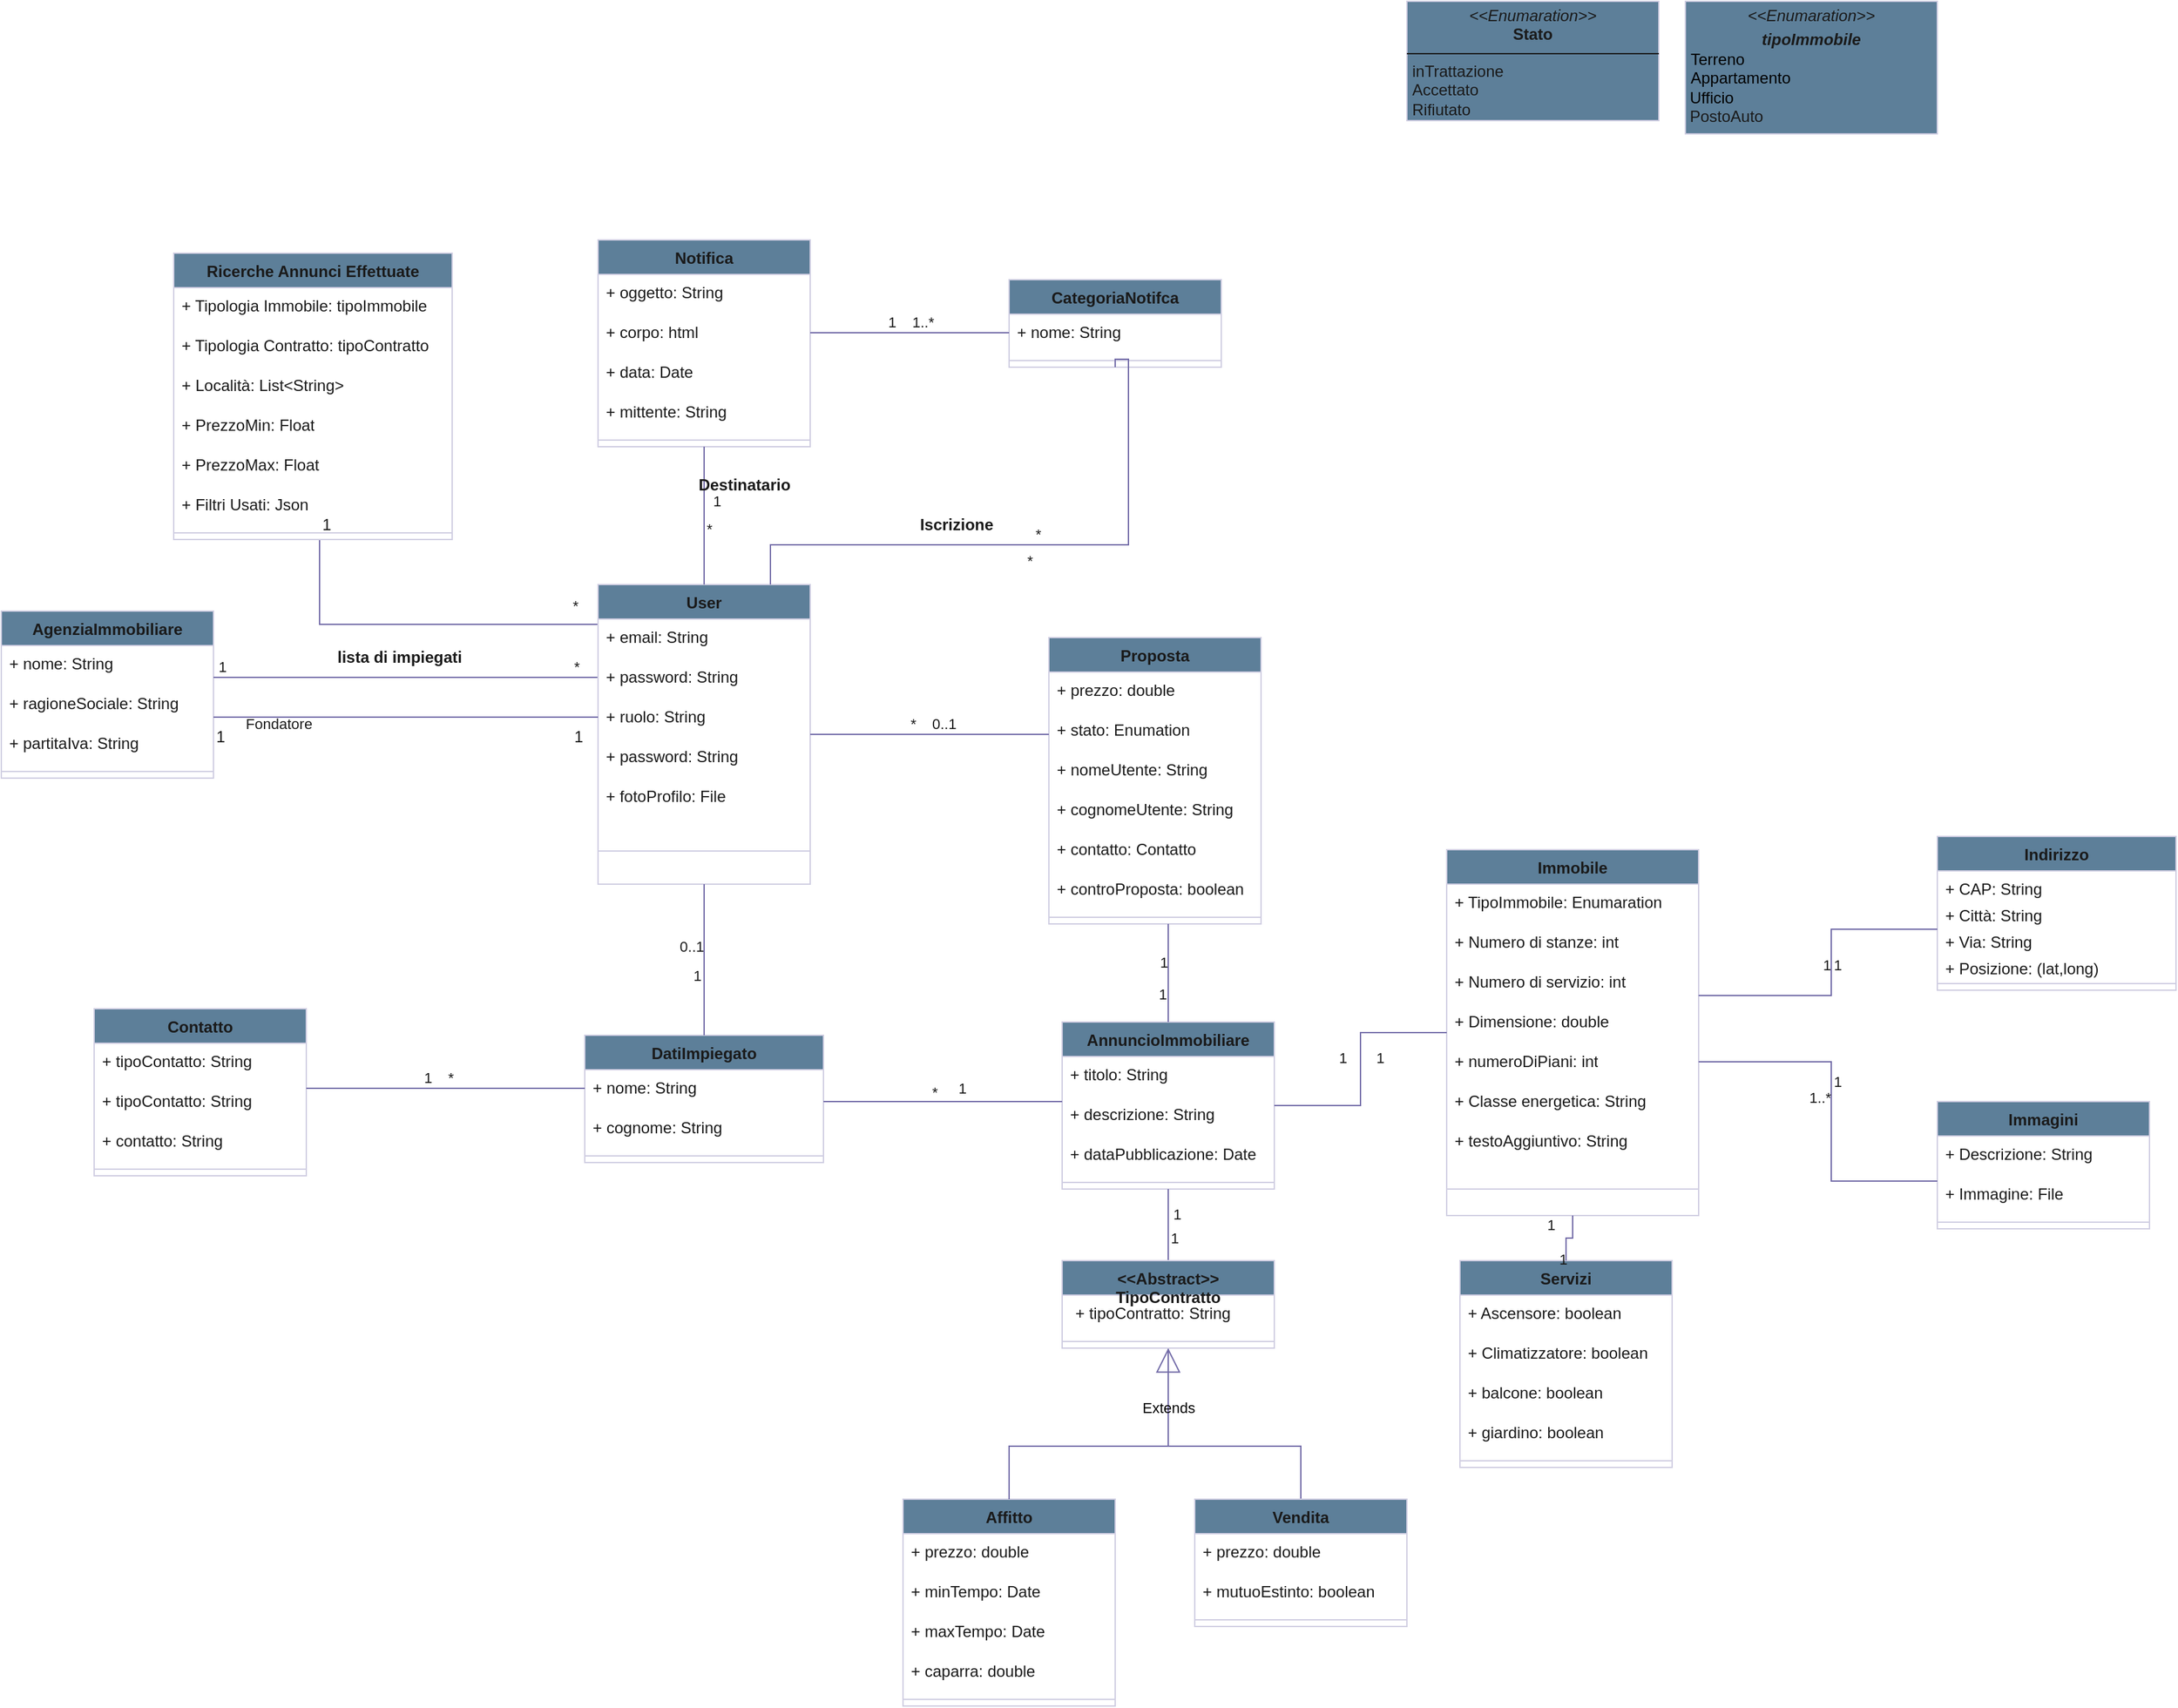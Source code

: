 <mxfile version="27.1.0">
  <diagram name="Pagina-1" id="T76t6ZgnSZmqll6Yn6_I">
    <mxGraphModel dx="2864" dy="2280" grid="1" gridSize="10" guides="1" tooltips="1" connect="1" arrows="1" fold="1" page="1" pageScale="1" pageWidth="827" pageHeight="1169" math="0" shadow="0">
      <root>
        <mxCell id="0" />
        <mxCell id="1" parent="0" />
        <mxCell id="S7eDoOAsfIO7sL4tf_eN-1" value="Immobile" style="swimlane;fontStyle=1;align=center;verticalAlign=top;childLayout=stackLayout;horizontal=1;startSize=26;horizontalStack=0;resizeParent=1;resizeParentMax=0;resizeLast=0;collapsible=1;marginBottom=0;whiteSpace=wrap;html=1;labelBackgroundColor=none;fillColor=#5D7F99;strokeColor=#D0CEE2;fontColor=#1A1A1A;" parent="1" vertex="1">
          <mxGeometry x="990" y="-110" width="190" height="276" as="geometry" />
        </mxCell>
        <mxCell id="S7eDoOAsfIO7sL4tf_eN-17" value="+ TipoImmobile: Enumaration" style="text;strokeColor=none;fillColor=none;align=left;verticalAlign=top;spacingLeft=4;spacingRight=4;overflow=hidden;rotatable=0;points=[[0,0.5],[1,0.5]];portConstraint=eastwest;whiteSpace=wrap;html=1;labelBackgroundColor=none;fontColor=#1A1A1A;" parent="S7eDoOAsfIO7sL4tf_eN-1" vertex="1">
          <mxGeometry y="26" width="190" height="30" as="geometry" />
        </mxCell>
        <mxCell id="S7eDoOAsfIO7sL4tf_eN-24" value="+ Numero di stanze: int&lt;div&gt;&lt;br&gt;&lt;/div&gt;" style="text;strokeColor=none;fillColor=none;align=left;verticalAlign=top;spacingLeft=4;spacingRight=4;overflow=hidden;rotatable=0;points=[[0,0.5],[1,0.5]];portConstraint=eastwest;whiteSpace=wrap;html=1;labelBackgroundColor=none;fontColor=#1A1A1A;" parent="S7eDoOAsfIO7sL4tf_eN-1" vertex="1">
          <mxGeometry y="56" width="190" height="30" as="geometry" />
        </mxCell>
        <mxCell id="S7eDoOAsfIO7sL4tf_eN-25" value="+ Numero di servizio: int&lt;div&gt;&lt;br&gt;&lt;/div&gt;" style="text;strokeColor=none;fillColor=none;align=left;verticalAlign=top;spacingLeft=4;spacingRight=4;overflow=hidden;rotatable=0;points=[[0,0.5],[1,0.5]];portConstraint=eastwest;whiteSpace=wrap;html=1;labelBackgroundColor=none;fontColor=#1A1A1A;" parent="S7eDoOAsfIO7sL4tf_eN-1" vertex="1">
          <mxGeometry y="86" width="190" height="30" as="geometry" />
        </mxCell>
        <mxCell id="S7eDoOAsfIO7sL4tf_eN-26" value="+ Dimensione: double&lt;div&gt;&lt;br&gt;&lt;div&gt;&lt;br&gt;&lt;/div&gt;&lt;/div&gt;" style="text;strokeColor=none;fillColor=none;align=left;verticalAlign=top;spacingLeft=4;spacingRight=4;overflow=hidden;rotatable=0;points=[[0,0.5],[1,0.5]];portConstraint=eastwest;whiteSpace=wrap;html=1;labelBackgroundColor=none;fontColor=#1A1A1A;" parent="S7eDoOAsfIO7sL4tf_eN-1" vertex="1">
          <mxGeometry y="116" width="190" height="30" as="geometry" />
        </mxCell>
        <mxCell id="S7eDoOAsfIO7sL4tf_eN-28" value="+ numeroDiPiani: int&lt;div&gt;&lt;br&gt;&lt;/div&gt;" style="text;strokeColor=none;fillColor=none;align=left;verticalAlign=top;spacingLeft=4;spacingRight=4;overflow=hidden;rotatable=0;points=[[0,0.5],[1,0.5]];portConstraint=eastwest;whiteSpace=wrap;html=1;labelBackgroundColor=none;fontColor=#1A1A1A;" parent="S7eDoOAsfIO7sL4tf_eN-1" vertex="1">
          <mxGeometry y="146" width="190" height="30" as="geometry" />
        </mxCell>
        <mxCell id="S7eDoOAsfIO7sL4tf_eN-29" value="+ Classe energetica: String&lt;div&gt;&lt;br&gt;&lt;/div&gt;" style="text;strokeColor=none;fillColor=none;align=left;verticalAlign=top;spacingLeft=4;spacingRight=4;overflow=hidden;rotatable=0;points=[[0,0.5],[1,0.5]];portConstraint=eastwest;whiteSpace=wrap;html=1;labelBackgroundColor=none;fontColor=#1A1A1A;" parent="S7eDoOAsfIO7sL4tf_eN-1" vertex="1">
          <mxGeometry y="176" width="190" height="30" as="geometry" />
        </mxCell>
        <mxCell id="KJooV-Dukt8LbY3l_32P-143" value="+ testoAggiuntivo: String&lt;div&gt;&lt;br&gt;&lt;/div&gt;" style="text;strokeColor=none;fillColor=none;align=left;verticalAlign=top;spacingLeft=4;spacingRight=4;overflow=hidden;rotatable=0;points=[[0,0.5],[1,0.5]];portConstraint=eastwest;whiteSpace=wrap;html=1;labelBackgroundColor=none;fontColor=#1A1A1A;" parent="S7eDoOAsfIO7sL4tf_eN-1" vertex="1">
          <mxGeometry y="206" width="190" height="30" as="geometry" />
        </mxCell>
        <mxCell id="S7eDoOAsfIO7sL4tf_eN-3" value="" style="line;strokeWidth=1;fillColor=none;align=left;verticalAlign=middle;spacingTop=-1;spacingLeft=3;spacingRight=3;rotatable=0;labelPosition=right;points=[];portConstraint=eastwest;strokeColor=#D0CEE2;labelBackgroundColor=none;fontColor=#1A1A1A;" parent="S7eDoOAsfIO7sL4tf_eN-1" vertex="1">
          <mxGeometry y="236" width="190" height="40" as="geometry" />
        </mxCell>
        <mxCell id="S7eDoOAsfIO7sL4tf_eN-5" value="Indirizzo&lt;div&gt;&lt;br&gt;&lt;/div&gt;" style="swimlane;fontStyle=1;align=center;verticalAlign=top;childLayout=stackLayout;horizontal=1;startSize=26;horizontalStack=0;resizeParent=1;resizeParentMax=0;resizeLast=0;collapsible=1;marginBottom=0;whiteSpace=wrap;html=1;labelBackgroundColor=none;fillColor=#5D7F99;strokeColor=#D0CEE2;fontColor=#1A1A1A;" parent="1" vertex="1">
          <mxGeometry x="1360" y="-120" width="180" height="116" as="geometry" />
        </mxCell>
        <mxCell id="S7eDoOAsfIO7sL4tf_eN-40" value="+ CAP: String" style="text;strokeColor=none;fillColor=none;align=left;verticalAlign=top;spacingLeft=4;spacingRight=4;overflow=hidden;rotatable=0;points=[[0,0.5],[1,0.5]];portConstraint=eastwest;whiteSpace=wrap;html=1;labelBackgroundColor=none;fontColor=#1A1A1A;" parent="S7eDoOAsfIO7sL4tf_eN-5" vertex="1">
          <mxGeometry y="26" width="180" height="20" as="geometry" />
        </mxCell>
        <mxCell id="S7eDoOAsfIO7sL4tf_eN-41" value="+ Città: String" style="text;strokeColor=none;fillColor=none;align=left;verticalAlign=top;spacingLeft=4;spacingRight=4;overflow=hidden;rotatable=0;points=[[0,0.5],[1,0.5]];portConstraint=eastwest;whiteSpace=wrap;html=1;labelBackgroundColor=none;fontColor=#1A1A1A;" parent="S7eDoOAsfIO7sL4tf_eN-5" vertex="1">
          <mxGeometry y="46" width="180" height="20" as="geometry" />
        </mxCell>
        <mxCell id="S7eDoOAsfIO7sL4tf_eN-42" value="+ Via: String" style="text;strokeColor=none;fillColor=none;align=left;verticalAlign=top;spacingLeft=4;spacingRight=4;overflow=hidden;rotatable=0;points=[[0,0.5],[1,0.5]];portConstraint=eastwest;whiteSpace=wrap;html=1;labelBackgroundColor=none;fontColor=#1A1A1A;" parent="S7eDoOAsfIO7sL4tf_eN-5" vertex="1">
          <mxGeometry y="66" width="180" height="20" as="geometry" />
        </mxCell>
        <mxCell id="S7eDoOAsfIO7sL4tf_eN-43" value="+ Posizione: (lat,long)" style="text;strokeColor=none;fillColor=none;align=left;verticalAlign=top;spacingLeft=4;spacingRight=4;overflow=hidden;rotatable=0;points=[[0,0.5],[1,0.5]];portConstraint=eastwest;whiteSpace=wrap;html=1;labelBackgroundColor=none;fontColor=#1A1A1A;" parent="S7eDoOAsfIO7sL4tf_eN-5" vertex="1">
          <mxGeometry y="86" width="180" height="20" as="geometry" />
        </mxCell>
        <mxCell id="S7eDoOAsfIO7sL4tf_eN-7" value="" style="line;strokeWidth=1;fillColor=none;align=left;verticalAlign=middle;spacingTop=-1;spacingLeft=3;spacingRight=3;rotatable=0;labelPosition=right;points=[];portConstraint=eastwest;strokeColor=#D0CEE2;labelBackgroundColor=none;fontColor=#1A1A1A;" parent="S7eDoOAsfIO7sL4tf_eN-5" vertex="1">
          <mxGeometry y="106" width="180" height="10" as="geometry" />
        </mxCell>
        <mxCell id="S7eDoOAsfIO7sL4tf_eN-9" value="Immagini" style="swimlane;fontStyle=1;align=center;verticalAlign=top;childLayout=stackLayout;horizontal=1;startSize=26;horizontalStack=0;resizeParent=1;resizeParentMax=0;resizeLast=0;collapsible=1;marginBottom=0;whiteSpace=wrap;html=1;labelBackgroundColor=none;fillColor=#5D7F99;strokeColor=#D0CEE2;fontColor=#1A1A1A;" parent="1" vertex="1">
          <mxGeometry x="1360" y="80" width="160" height="96" as="geometry" />
        </mxCell>
        <mxCell id="S7eDoOAsfIO7sL4tf_eN-10" value="+ Descrizione: String&lt;div&gt;&lt;br&gt;&lt;/div&gt;" style="text;strokeColor=none;fillColor=none;align=left;verticalAlign=top;spacingLeft=4;spacingRight=4;overflow=hidden;rotatable=0;points=[[0,0.5],[1,0.5]];portConstraint=eastwest;whiteSpace=wrap;html=1;labelBackgroundColor=none;fontColor=#1A1A1A;" parent="S7eDoOAsfIO7sL4tf_eN-9" vertex="1">
          <mxGeometry y="26" width="160" height="30" as="geometry" />
        </mxCell>
        <mxCell id="S7eDoOAsfIO7sL4tf_eN-44" value="+ Immagine: File&lt;div&gt;&lt;br&gt;&lt;div&gt;&lt;br&gt;&lt;/div&gt;&lt;/div&gt;" style="text;strokeColor=none;fillColor=none;align=left;verticalAlign=top;spacingLeft=4;spacingRight=4;overflow=hidden;rotatable=0;points=[[0,0.5],[1,0.5]];portConstraint=eastwest;whiteSpace=wrap;html=1;labelBackgroundColor=none;fontColor=#1A1A1A;" parent="S7eDoOAsfIO7sL4tf_eN-9" vertex="1">
          <mxGeometry y="56" width="160" height="30" as="geometry" />
        </mxCell>
        <mxCell id="S7eDoOAsfIO7sL4tf_eN-11" value="" style="line;strokeWidth=1;fillColor=none;align=left;verticalAlign=middle;spacingTop=-1;spacingLeft=3;spacingRight=3;rotatable=0;labelPosition=right;points=[];portConstraint=eastwest;strokeColor=#D0CEE2;labelBackgroundColor=none;fontColor=#1A1A1A;" parent="S7eDoOAsfIO7sL4tf_eN-9" vertex="1">
          <mxGeometry y="86" width="160" height="10" as="geometry" />
        </mxCell>
        <mxCell id="S7eDoOAsfIO7sL4tf_eN-19" value="" style="endArrow=none;html=1;edgeStyle=orthogonalEdgeStyle;rounded=0;labelBackgroundColor=none;strokeColor=#736CA8;fontColor=default;" parent="1" edge="1" target="S7eDoOAsfIO7sL4tf_eN-5" source="S7eDoOAsfIO7sL4tf_eN-1">
          <mxGeometry relative="1" as="geometry">
            <mxPoint x="1190" y="-80" as="sourcePoint" />
            <mxPoint x="1350" y="-80" as="targetPoint" />
            <Array as="points">
              <mxPoint x="1280" />
              <mxPoint x="1280" y="-50" />
            </Array>
          </mxGeometry>
        </mxCell>
        <mxCell id="S7eDoOAsfIO7sL4tf_eN-20" value="1" style="edgeLabel;resizable=0;html=1;align=left;verticalAlign=bottom;labelBackgroundColor=none;fontColor=#1A1A1A;" parent="S7eDoOAsfIO7sL4tf_eN-19" connectable="0" vertex="1">
          <mxGeometry relative="1" as="geometry" />
        </mxCell>
        <mxCell id="S7eDoOAsfIO7sL4tf_eN-21" value="1" style="edgeLabel;resizable=0;html=1;align=right;verticalAlign=bottom;labelBackgroundColor=none;fontColor=#1A1A1A;" parent="S7eDoOAsfIO7sL4tf_eN-19" connectable="0" vertex="1">
          <mxGeometry relative="1" as="geometry" />
        </mxCell>
        <mxCell id="S7eDoOAsfIO7sL4tf_eN-46" value="Affitto" style="swimlane;fontStyle=1;align=center;verticalAlign=top;childLayout=stackLayout;horizontal=1;startSize=26;horizontalStack=0;resizeParent=1;resizeParentMax=0;resizeLast=0;collapsible=1;marginBottom=0;whiteSpace=wrap;html=1;labelBackgroundColor=none;fillColor=#5D7F99;strokeColor=#D0CEE2;fontColor=#1A1A1A;" parent="1" vertex="1">
          <mxGeometry x="580" y="380" width="160" height="156" as="geometry" />
        </mxCell>
        <mxCell id="S7eDoOAsfIO7sL4tf_eN-47" value="+ prezzo: double" style="text;strokeColor=none;fillColor=none;align=left;verticalAlign=top;spacingLeft=4;spacingRight=4;overflow=hidden;rotatable=0;points=[[0,0.5],[1,0.5]];portConstraint=eastwest;whiteSpace=wrap;html=1;labelBackgroundColor=none;fontColor=#1A1A1A;" parent="S7eDoOAsfIO7sL4tf_eN-46" vertex="1">
          <mxGeometry y="26" width="160" height="30" as="geometry" />
        </mxCell>
        <mxCell id="KJooV-Dukt8LbY3l_32P-148" value="+ minTempo: Date" style="text;strokeColor=none;fillColor=none;align=left;verticalAlign=top;spacingLeft=4;spacingRight=4;overflow=hidden;rotatable=0;points=[[0,0.5],[1,0.5]];portConstraint=eastwest;whiteSpace=wrap;html=1;labelBackgroundColor=none;fontColor=#1A1A1A;" parent="S7eDoOAsfIO7sL4tf_eN-46" vertex="1">
          <mxGeometry y="56" width="160" height="30" as="geometry" />
        </mxCell>
        <mxCell id="KJooV-Dukt8LbY3l_32P-149" value="+ maxTempo: Date" style="text;strokeColor=none;fillColor=none;align=left;verticalAlign=top;spacingLeft=4;spacingRight=4;overflow=hidden;rotatable=0;points=[[0,0.5],[1,0.5]];portConstraint=eastwest;whiteSpace=wrap;html=1;labelBackgroundColor=none;fontColor=#1A1A1A;" parent="S7eDoOAsfIO7sL4tf_eN-46" vertex="1">
          <mxGeometry y="86" width="160" height="30" as="geometry" />
        </mxCell>
        <mxCell id="KJooV-Dukt8LbY3l_32P-150" value="+ caparra: double" style="text;strokeColor=none;fillColor=none;align=left;verticalAlign=top;spacingLeft=4;spacingRight=4;overflow=hidden;rotatable=0;points=[[0,0.5],[1,0.5]];portConstraint=eastwest;whiteSpace=wrap;html=1;labelBackgroundColor=none;fontColor=#1A1A1A;" parent="S7eDoOAsfIO7sL4tf_eN-46" vertex="1">
          <mxGeometry y="116" width="160" height="30" as="geometry" />
        </mxCell>
        <mxCell id="S7eDoOAsfIO7sL4tf_eN-48" value="" style="line;strokeWidth=1;fillColor=none;align=left;verticalAlign=middle;spacingTop=-1;spacingLeft=3;spacingRight=3;rotatable=0;labelPosition=right;points=[];portConstraint=eastwest;strokeColor=#D0CEE2;labelBackgroundColor=none;fontColor=#1A1A1A;" parent="S7eDoOAsfIO7sL4tf_eN-46" vertex="1">
          <mxGeometry y="146" width="160" height="10" as="geometry" />
        </mxCell>
        <mxCell id="Yi7oOLd18CyTmVckt2kF-5" style="edgeStyle=orthogonalEdgeStyle;shape=connector;rounded=0;orthogonalLoop=1;jettySize=auto;html=1;strokeColor=#736CA8;align=center;verticalAlign=middle;fontFamily=Helvetica;fontSize=11;fontColor=default;labelBackgroundColor=none;startFill=0;endArrow=none;entryX=0.5;entryY=1;entryDx=0;entryDy=0;" edge="1" parent="1" source="S7eDoOAsfIO7sL4tf_eN-50" target="Yi7oOLd18CyTmVckt2kF-17">
          <mxGeometry relative="1" as="geometry">
            <Array as="points">
              <mxPoint x="880" y="340" />
              <mxPoint x="780" y="340" />
            </Array>
          </mxGeometry>
        </mxCell>
        <mxCell id="S7eDoOAsfIO7sL4tf_eN-50" value="Vendita" style="swimlane;fontStyle=1;align=center;verticalAlign=top;childLayout=stackLayout;horizontal=1;startSize=26;horizontalStack=0;resizeParent=1;resizeParentMax=0;resizeLast=0;collapsible=1;marginBottom=0;whiteSpace=wrap;html=1;labelBackgroundColor=none;fillColor=#5D7F99;strokeColor=#D0CEE2;fontColor=#1A1A1A;" parent="1" vertex="1">
          <mxGeometry x="800" y="380" width="160" height="96" as="geometry" />
        </mxCell>
        <mxCell id="S7eDoOAsfIO7sL4tf_eN-51" value="+ prezzo: double" style="text;strokeColor=none;fillColor=none;align=left;verticalAlign=top;spacingLeft=4;spacingRight=4;overflow=hidden;rotatable=0;points=[[0,0.5],[1,0.5]];portConstraint=eastwest;whiteSpace=wrap;html=1;labelBackgroundColor=none;fontColor=#1A1A1A;" parent="S7eDoOAsfIO7sL4tf_eN-50" vertex="1">
          <mxGeometry y="26" width="160" height="30" as="geometry" />
        </mxCell>
        <mxCell id="KJooV-Dukt8LbY3l_32P-151" value="+ mutuoEstinto: boolean" style="text;strokeColor=none;fillColor=none;align=left;verticalAlign=top;spacingLeft=4;spacingRight=4;overflow=hidden;rotatable=0;points=[[0,0.5],[1,0.5]];portConstraint=eastwest;whiteSpace=wrap;html=1;labelBackgroundColor=none;fontColor=#1A1A1A;" parent="S7eDoOAsfIO7sL4tf_eN-50" vertex="1">
          <mxGeometry y="56" width="160" height="30" as="geometry" />
        </mxCell>
        <mxCell id="S7eDoOAsfIO7sL4tf_eN-52" value="" style="line;strokeWidth=1;fillColor=none;align=left;verticalAlign=middle;spacingTop=-1;spacingLeft=3;spacingRight=3;rotatable=0;labelPosition=right;points=[];portConstraint=eastwest;strokeColor=#D0CEE2;labelBackgroundColor=none;fontColor=#1A1A1A;" parent="S7eDoOAsfIO7sL4tf_eN-50" vertex="1">
          <mxGeometry y="86" width="160" height="10" as="geometry" />
        </mxCell>
        <mxCell id="S7eDoOAsfIO7sL4tf_eN-55" value="AgenziaImmobiliare&lt;div&gt;&lt;br&gt;&lt;/div&gt;" style="swimlane;fontStyle=1;align=center;verticalAlign=top;childLayout=stackLayout;horizontal=1;startSize=26;horizontalStack=0;resizeParent=1;resizeParentMax=0;resizeLast=0;collapsible=1;marginBottom=0;whiteSpace=wrap;html=1;labelBackgroundColor=none;fillColor=#5D7F99;strokeColor=#D0CEE2;fontColor=#1A1A1A;" parent="1" vertex="1">
          <mxGeometry x="-100" y="-290" width="160" height="126" as="geometry" />
        </mxCell>
        <mxCell id="S7eDoOAsfIO7sL4tf_eN-56" value="+ nome: String" style="text;strokeColor=none;fillColor=none;align=left;verticalAlign=top;spacingLeft=4;spacingRight=4;overflow=hidden;rotatable=0;points=[[0,0.5],[1,0.5]];portConstraint=eastwest;whiteSpace=wrap;html=1;labelBackgroundColor=none;fontColor=#1A1A1A;" parent="S7eDoOAsfIO7sL4tf_eN-55" vertex="1">
          <mxGeometry y="26" width="160" height="30" as="geometry" />
        </mxCell>
        <mxCell id="KJooV-Dukt8LbY3l_32P-28" value="+ ragioneSociale: String" style="text;strokeColor=none;fillColor=none;align=left;verticalAlign=top;spacingLeft=4;spacingRight=4;overflow=hidden;rotatable=0;points=[[0,0.5],[1,0.5]];portConstraint=eastwest;whiteSpace=wrap;html=1;labelBackgroundColor=none;fontColor=#1A1A1A;" parent="S7eDoOAsfIO7sL4tf_eN-55" vertex="1">
          <mxGeometry y="56" width="160" height="30" as="geometry" />
        </mxCell>
        <mxCell id="KJooV-Dukt8LbY3l_32P-29" value="+ partitaIva: String" style="text;strokeColor=none;fillColor=none;align=left;verticalAlign=top;spacingLeft=4;spacingRight=4;overflow=hidden;rotatable=0;points=[[0,0.5],[1,0.5]];portConstraint=eastwest;whiteSpace=wrap;html=1;labelBackgroundColor=none;fontColor=#1A1A1A;" parent="S7eDoOAsfIO7sL4tf_eN-55" vertex="1">
          <mxGeometry y="86" width="160" height="30" as="geometry" />
        </mxCell>
        <mxCell id="S7eDoOAsfIO7sL4tf_eN-57" value="" style="line;strokeWidth=1;fillColor=none;align=left;verticalAlign=middle;spacingTop=-1;spacingLeft=3;spacingRight=3;rotatable=0;labelPosition=right;points=[];portConstraint=eastwest;strokeColor=#D0CEE2;labelBackgroundColor=none;fontColor=#1A1A1A;" parent="S7eDoOAsfIO7sL4tf_eN-55" vertex="1">
          <mxGeometry y="116" width="160" height="10" as="geometry" />
        </mxCell>
        <mxCell id="Yi7oOLd18CyTmVckt2kF-2" style="edgeStyle=orthogonalEdgeStyle;rounded=0;orthogonalLoop=1;jettySize=auto;html=1;endArrow=none;startFill=0;labelBackgroundColor=none;strokeColor=#736CA8;fontColor=default;" edge="1" parent="1" source="KJooV-Dukt8LbY3l_32P-14" target="S7eDoOAsfIO7sL4tf_eN-55">
          <mxGeometry relative="1" as="geometry">
            <Array as="points">
              <mxPoint x="170" y="-240" />
              <mxPoint x="170" y="-240" />
            </Array>
          </mxGeometry>
        </mxCell>
        <mxCell id="Yi7oOLd18CyTmVckt2kF-14" style="edgeStyle=orthogonalEdgeStyle;shape=connector;rounded=0;orthogonalLoop=1;jettySize=auto;html=1;strokeColor=#736CA8;align=center;verticalAlign=middle;fontFamily=Helvetica;fontSize=11;fontColor=default;labelBackgroundColor=none;startFill=0;endArrow=none;" edge="1" parent="1" source="KJooV-Dukt8LbY3l_32P-14" target="Yi7oOLd18CyTmVckt2kF-6">
          <mxGeometry relative="1" as="geometry">
            <Array as="points">
              <mxPoint x="140" y="-280" />
            </Array>
          </mxGeometry>
        </mxCell>
        <mxCell id="KJooV-Dukt8LbY3l_32P-14" value="User" style="swimlane;fontStyle=1;align=center;verticalAlign=top;childLayout=stackLayout;horizontal=1;startSize=26;horizontalStack=0;resizeParent=1;resizeParentMax=0;resizeLast=0;collapsible=1;marginBottom=0;whiteSpace=wrap;html=1;labelBackgroundColor=none;fillColor=#5D7F99;strokeColor=#D0CEE2;fontColor=#1A1A1A;" parent="1" vertex="1">
          <mxGeometry x="350" y="-310" width="160" height="226" as="geometry" />
        </mxCell>
        <mxCell id="KJooV-Dukt8LbY3l_32P-15" value="+ email: String" style="text;strokeColor=none;fillColor=none;align=left;verticalAlign=top;spacingLeft=4;spacingRight=4;overflow=hidden;rotatable=0;points=[[0,0.5],[1,0.5]];portConstraint=eastwest;whiteSpace=wrap;html=1;labelBackgroundColor=none;fontColor=#1A1A1A;" parent="KJooV-Dukt8LbY3l_32P-14" vertex="1">
          <mxGeometry y="26" width="160" height="30" as="geometry" />
        </mxCell>
        <mxCell id="KJooV-Dukt8LbY3l_32P-18" value="+ password: String" style="text;strokeColor=none;fillColor=none;align=left;verticalAlign=top;spacingLeft=4;spacingRight=4;overflow=hidden;rotatable=0;points=[[0,0.5],[1,0.5]];portConstraint=eastwest;whiteSpace=wrap;html=1;labelBackgroundColor=none;fontColor=#1A1A1A;" parent="KJooV-Dukt8LbY3l_32P-14" vertex="1">
          <mxGeometry y="56" width="160" height="30" as="geometry" />
        </mxCell>
        <mxCell id="KJooV-Dukt8LbY3l_32P-19" value="+ ruolo: String" style="text;strokeColor=none;fillColor=none;align=left;verticalAlign=top;spacingLeft=4;spacingRight=4;overflow=hidden;rotatable=0;points=[[0,0.5],[1,0.5]];portConstraint=eastwest;whiteSpace=wrap;html=1;labelBackgroundColor=none;fontColor=#1A1A1A;" parent="KJooV-Dukt8LbY3l_32P-14" vertex="1">
          <mxGeometry y="86" width="160" height="30" as="geometry" />
        </mxCell>
        <mxCell id="KJooV-Dukt8LbY3l_32P-20" value="+ password: String" style="text;strokeColor=none;fillColor=none;align=left;verticalAlign=top;spacingLeft=4;spacingRight=4;overflow=hidden;rotatable=0;points=[[0,0.5],[1,0.5]];portConstraint=eastwest;whiteSpace=wrap;html=1;labelBackgroundColor=none;fontColor=#1A1A1A;" parent="KJooV-Dukt8LbY3l_32P-14" vertex="1">
          <mxGeometry y="116" width="160" height="30" as="geometry" />
        </mxCell>
        <mxCell id="KJooV-Dukt8LbY3l_32P-51" value="+ fotoProfilo: File" style="text;strokeColor=none;fillColor=none;align=left;verticalAlign=top;spacingLeft=4;spacingRight=4;overflow=hidden;rotatable=0;points=[[0,0.5],[1,0.5]];portConstraint=eastwest;whiteSpace=wrap;html=1;labelBackgroundColor=none;fontColor=#1A1A1A;" parent="KJooV-Dukt8LbY3l_32P-14" vertex="1">
          <mxGeometry y="146" width="160" height="30" as="geometry" />
        </mxCell>
        <mxCell id="KJooV-Dukt8LbY3l_32P-16" value="" style="line;strokeWidth=1;fillColor=none;align=left;verticalAlign=middle;spacingTop=-1;spacingLeft=3;spacingRight=3;rotatable=0;labelPosition=right;points=[];portConstraint=eastwest;strokeColor=#D0CEE2;labelBackgroundColor=none;fontColor=#1A1A1A;" parent="KJooV-Dukt8LbY3l_32P-14" vertex="1">
          <mxGeometry y="176" width="160" height="50" as="geometry" />
        </mxCell>
        <mxCell id="KJooV-Dukt8LbY3l_32P-27" value="lista di impiegati" style="text;align=center;fontStyle=1;verticalAlign=middle;spacingLeft=3;spacingRight=3;strokeColor=none;rotatable=0;points=[[0,0.5],[1,0.5]];portConstraint=eastwest;html=1;labelBackgroundColor=none;fontColor=#1A1A1A;" parent="1" vertex="1">
          <mxGeometry x="160" y="-270" width="80" height="30" as="geometry" />
        </mxCell>
        <mxCell id="KJooV-Dukt8LbY3l_32P-35" value="DatiImpiegato" style="swimlane;fontStyle=1;align=center;verticalAlign=top;childLayout=stackLayout;horizontal=1;startSize=26;horizontalStack=0;resizeParent=1;resizeParentMax=0;resizeLast=0;collapsible=1;marginBottom=0;whiteSpace=wrap;html=1;labelBackgroundColor=none;fillColor=#5D7F99;strokeColor=#D0CEE2;fontColor=#1A1A1A;" parent="1" vertex="1">
          <mxGeometry x="340" y="30" width="180" height="96" as="geometry" />
        </mxCell>
        <mxCell id="KJooV-Dukt8LbY3l_32P-39" value="+ nome: String&lt;div&gt;&lt;br&gt;&lt;/div&gt;" style="text;strokeColor=none;fillColor=none;align=left;verticalAlign=top;spacingLeft=4;spacingRight=4;overflow=hidden;rotatable=0;points=[[0,0.5],[1,0.5]];portConstraint=eastwest;whiteSpace=wrap;html=1;labelBackgroundColor=none;fontColor=#1A1A1A;" parent="KJooV-Dukt8LbY3l_32P-35" vertex="1">
          <mxGeometry y="26" width="180" height="30" as="geometry" />
        </mxCell>
        <mxCell id="KJooV-Dukt8LbY3l_32P-40" value="+ cognome: String&lt;div&gt;&lt;br&gt;&lt;/div&gt;" style="text;strokeColor=none;fillColor=none;align=left;verticalAlign=top;spacingLeft=4;spacingRight=4;overflow=hidden;rotatable=0;points=[[0,0.5],[1,0.5]];portConstraint=eastwest;whiteSpace=wrap;html=1;labelBackgroundColor=none;fontColor=#1A1A1A;" parent="KJooV-Dukt8LbY3l_32P-35" vertex="1">
          <mxGeometry y="56" width="180" height="30" as="geometry" />
        </mxCell>
        <mxCell id="KJooV-Dukt8LbY3l_32P-37" value="" style="line;strokeWidth=1;fillColor=none;align=left;verticalAlign=middle;spacingTop=-1;spacingLeft=3;spacingRight=3;rotatable=0;labelPosition=right;points=[];portConstraint=eastwest;strokeColor=#D0CEE2;labelBackgroundColor=none;fontColor=#1A1A1A;" parent="KJooV-Dukt8LbY3l_32P-35" vertex="1">
          <mxGeometry y="86" width="180" height="10" as="geometry" />
        </mxCell>
        <mxCell id="KJooV-Dukt8LbY3l_32P-41" value="Contatto" style="swimlane;fontStyle=1;align=center;verticalAlign=top;childLayout=stackLayout;horizontal=1;startSize=26;horizontalStack=0;resizeParent=1;resizeParentMax=0;resizeLast=0;collapsible=1;marginBottom=0;whiteSpace=wrap;html=1;labelBackgroundColor=none;fillColor=#5D7F99;strokeColor=#D0CEE2;fontColor=#1A1A1A;" parent="1" vertex="1">
          <mxGeometry x="-30" y="10" width="160" height="126" as="geometry" />
        </mxCell>
        <mxCell id="KJooV-Dukt8LbY3l_32P-42" value="+ tipoContatto: String" style="text;strokeColor=none;fillColor=none;align=left;verticalAlign=top;spacingLeft=4;spacingRight=4;overflow=hidden;rotatable=0;points=[[0,0.5],[1,0.5]];portConstraint=eastwest;whiteSpace=wrap;html=1;labelBackgroundColor=none;fontColor=#1A1A1A;" parent="KJooV-Dukt8LbY3l_32P-41" vertex="1">
          <mxGeometry y="26" width="160" height="30" as="geometry" />
        </mxCell>
        <mxCell id="KJooV-Dukt8LbY3l_32P-50" value="+ tipoContatto: String" style="text;strokeColor=none;fillColor=none;align=left;verticalAlign=top;spacingLeft=4;spacingRight=4;overflow=hidden;rotatable=0;points=[[0,0.5],[1,0.5]];portConstraint=eastwest;whiteSpace=wrap;html=1;labelBackgroundColor=none;fontColor=#1A1A1A;" parent="KJooV-Dukt8LbY3l_32P-41" vertex="1">
          <mxGeometry y="56" width="160" height="30" as="geometry" />
        </mxCell>
        <mxCell id="KJooV-Dukt8LbY3l_32P-45" value="+ contatto: String" style="text;strokeColor=none;fillColor=none;align=left;verticalAlign=top;spacingLeft=4;spacingRight=4;overflow=hidden;rotatable=0;points=[[0,0.5],[1,0.5]];portConstraint=eastwest;whiteSpace=wrap;html=1;labelBackgroundColor=none;fontColor=#1A1A1A;" parent="KJooV-Dukt8LbY3l_32P-41" vertex="1">
          <mxGeometry y="86" width="160" height="30" as="geometry" />
        </mxCell>
        <mxCell id="KJooV-Dukt8LbY3l_32P-43" value="" style="line;strokeWidth=1;fillColor=none;align=left;verticalAlign=middle;spacingTop=-1;spacingLeft=3;spacingRight=3;rotatable=0;labelPosition=right;points=[];portConstraint=eastwest;strokeColor=#D0CEE2;labelBackgroundColor=none;fontColor=#1A1A1A;" parent="KJooV-Dukt8LbY3l_32P-41" vertex="1">
          <mxGeometry y="116" width="160" height="10" as="geometry" />
        </mxCell>
        <mxCell id="KJooV-Dukt8LbY3l_32P-46" value="" style="endArrow=none;html=1;edgeStyle=orthogonalEdgeStyle;rounded=0;labelBackgroundColor=none;strokeColor=#736CA8;fontColor=default;" parent="1" edge="1" target="KJooV-Dukt8LbY3l_32P-35" source="KJooV-Dukt8LbY3l_32P-41">
          <mxGeometry relative="1" as="geometry">
            <mxPoint x="113.36" y="41.278" as="sourcePoint" />
            <mxPoint x="320" y="42.19" as="targetPoint" />
            <Array as="points">
              <mxPoint x="180" y="70" />
              <mxPoint x="180" y="70" />
            </Array>
          </mxGeometry>
        </mxCell>
        <mxCell id="KJooV-Dukt8LbY3l_32P-47" value="*" style="edgeLabel;resizable=0;html=1;align=left;verticalAlign=bottom;labelBackgroundColor=none;fontColor=#1A1A1A;" parent="KJooV-Dukt8LbY3l_32P-46" connectable="0" vertex="1">
          <mxGeometry relative="1" as="geometry" />
        </mxCell>
        <mxCell id="KJooV-Dukt8LbY3l_32P-48" value="1" style="edgeLabel;resizable=0;html=1;align=right;verticalAlign=bottom;labelBackgroundColor=none;fontColor=#1A1A1A;" parent="KJooV-Dukt8LbY3l_32P-46" connectable="0" vertex="1">
          <mxGeometry relative="1" as="geometry">
            <mxPoint x="-10" as="offset" />
          </mxGeometry>
        </mxCell>
        <mxCell id="KJooV-Dukt8LbY3l_32P-52" value="" style="endArrow=none;html=1;edgeStyle=orthogonalEdgeStyle;rounded=0;exitX=0.5;exitY=1;exitDx=0;exitDy=0;entryX=0.5;entryY=0;entryDx=0;entryDy=0;labelBackgroundColor=none;strokeColor=#736CA8;fontColor=default;" parent="1" edge="1" target="KJooV-Dukt8LbY3l_32P-35" source="KJooV-Dukt8LbY3l_32P-14">
          <mxGeometry relative="1" as="geometry">
            <mxPoint x="400" y="-110" as="sourcePoint" />
            <mxPoint x="400" y="12" as="targetPoint" />
          </mxGeometry>
        </mxCell>
        <mxCell id="KJooV-Dukt8LbY3l_32P-53" value="1" style="edgeLabel;resizable=0;html=1;align=left;verticalAlign=bottom;labelBackgroundColor=none;fontColor=#1A1A1A;" parent="KJooV-Dukt8LbY3l_32P-52" connectable="0" vertex="1">
          <mxGeometry relative="1" as="geometry">
            <mxPoint x="-10" y="20" as="offset" />
          </mxGeometry>
        </mxCell>
        <mxCell id="KJooV-Dukt8LbY3l_32P-54" value="0..1" style="edgeLabel;resizable=0;html=1;align=right;verticalAlign=bottom;labelBackgroundColor=none;fontColor=#1A1A1A;" parent="KJooV-Dukt8LbY3l_32P-52" connectable="0" vertex="1">
          <mxGeometry relative="1" as="geometry">
            <mxPoint y="-2" as="offset" />
          </mxGeometry>
        </mxCell>
        <mxCell id="KJooV-Dukt8LbY3l_32P-62" value="AnnuncioImmobiliare" style="swimlane;fontStyle=1;align=center;verticalAlign=top;childLayout=stackLayout;horizontal=1;startSize=26;horizontalStack=0;resizeParent=1;resizeParentMax=0;resizeLast=0;collapsible=1;marginBottom=0;whiteSpace=wrap;html=1;labelBackgroundColor=none;fillColor=#5D7F99;strokeColor=#D0CEE2;fontColor=#1A1A1A;" parent="1" vertex="1">
          <mxGeometry x="700" y="20" width="160" height="126" as="geometry" />
        </mxCell>
        <mxCell id="KJooV-Dukt8LbY3l_32P-63" value="+ titolo: String" style="text;strokeColor=none;fillColor=none;align=left;verticalAlign=top;spacingLeft=4;spacingRight=4;overflow=hidden;rotatable=0;points=[[0,0.5],[1,0.5]];portConstraint=eastwest;whiteSpace=wrap;html=1;labelBackgroundColor=none;fontColor=#1A1A1A;" parent="KJooV-Dukt8LbY3l_32P-62" vertex="1">
          <mxGeometry y="26" width="160" height="30" as="geometry" />
        </mxCell>
        <mxCell id="KJooV-Dukt8LbY3l_32P-66" value="+ descrizione: String" style="text;strokeColor=none;fillColor=none;align=left;verticalAlign=top;spacingLeft=4;spacingRight=4;overflow=hidden;rotatable=0;points=[[0,0.5],[1,0.5]];portConstraint=eastwest;whiteSpace=wrap;html=1;labelBackgroundColor=none;fontColor=#1A1A1A;" parent="KJooV-Dukt8LbY3l_32P-62" vertex="1">
          <mxGeometry y="56" width="160" height="30" as="geometry" />
        </mxCell>
        <mxCell id="KJooV-Dukt8LbY3l_32P-67" value="+ dataPubblicazione: Date" style="text;strokeColor=none;fillColor=none;align=left;verticalAlign=top;spacingLeft=4;spacingRight=4;overflow=hidden;rotatable=0;points=[[0,0.5],[1,0.5]];portConstraint=eastwest;whiteSpace=wrap;html=1;labelBackgroundColor=none;fontColor=#1A1A1A;" parent="KJooV-Dukt8LbY3l_32P-62" vertex="1">
          <mxGeometry y="86" width="160" height="30" as="geometry" />
        </mxCell>
        <mxCell id="KJooV-Dukt8LbY3l_32P-64" value="" style="line;strokeWidth=1;fillColor=none;align=left;verticalAlign=middle;spacingTop=-1;spacingLeft=3;spacingRight=3;rotatable=0;labelPosition=right;points=[];portConstraint=eastwest;strokeColor=#D0CEE2;labelBackgroundColor=none;fontColor=#1A1A1A;" parent="KJooV-Dukt8LbY3l_32P-62" vertex="1">
          <mxGeometry y="116" width="160" height="10" as="geometry" />
        </mxCell>
        <mxCell id="KJooV-Dukt8LbY3l_32P-71" value="" style="endArrow=none;html=1;edgeStyle=orthogonalEdgeStyle;rounded=0;labelBackgroundColor=none;strokeColor=#736CA8;fontColor=default;" parent="1" target="KJooV-Dukt8LbY3l_32P-35" edge="1" source="KJooV-Dukt8LbY3l_32P-62">
          <mxGeometry relative="1" as="geometry">
            <mxPoint x="645" y="200.0" as="sourcePoint" />
            <mxPoint x="450.0" y="200.0" as="targetPoint" />
            <Array as="points">
              <mxPoint x="600" y="80" />
              <mxPoint x="600" y="80" />
            </Array>
          </mxGeometry>
        </mxCell>
        <mxCell id="KJooV-Dukt8LbY3l_32P-72" value="*" style="edgeLabel;resizable=0;html=1;align=left;verticalAlign=bottom;labelBackgroundColor=none;fontColor=#1A1A1A;" parent="KJooV-Dukt8LbY3l_32P-71" connectable="0" vertex="1">
          <mxGeometry relative="1" as="geometry">
            <mxPoint x="-10" y="1" as="offset" />
          </mxGeometry>
        </mxCell>
        <mxCell id="KJooV-Dukt8LbY3l_32P-73" value="1" style="edgeLabel;resizable=0;html=1;align=right;verticalAlign=bottom;labelBackgroundColor=none;fontColor=#1A1A1A;" parent="KJooV-Dukt8LbY3l_32P-71" connectable="0" vertex="1">
          <mxGeometry relative="1" as="geometry">
            <mxPoint x="18" y="-2" as="offset" />
          </mxGeometry>
        </mxCell>
        <mxCell id="KJooV-Dukt8LbY3l_32P-74" value="" style="endArrow=none;html=1;edgeStyle=orthogonalEdgeStyle;rounded=0;labelBackgroundColor=none;strokeColor=#736CA8;fontColor=default;" parent="1" edge="1" target="S7eDoOAsfIO7sL4tf_eN-1" source="KJooV-Dukt8LbY3l_32P-62">
          <mxGeometry relative="1" as="geometry">
            <mxPoint x="827" y="170" as="sourcePoint" />
            <mxPoint x="987" y="170" as="targetPoint" />
          </mxGeometry>
        </mxCell>
        <mxCell id="KJooV-Dukt8LbY3l_32P-75" value="1" style="edgeLabel;resizable=0;html=1;align=left;verticalAlign=bottom;labelBackgroundColor=none;fontColor=#1A1A1A;" parent="KJooV-Dukt8LbY3l_32P-74" connectable="0" vertex="1">
          <mxGeometry relative="1" as="geometry">
            <mxPoint x="10" as="offset" />
          </mxGeometry>
        </mxCell>
        <mxCell id="KJooV-Dukt8LbY3l_32P-76" value="1" style="edgeLabel;resizable=0;html=1;align=right;verticalAlign=bottom;labelBackgroundColor=none;fontColor=#1A1A1A;" parent="KJooV-Dukt8LbY3l_32P-74" connectable="0" vertex="1">
          <mxGeometry relative="1" as="geometry">
            <mxPoint x="-10" as="offset" />
          </mxGeometry>
        </mxCell>
        <mxCell id="KJooV-Dukt8LbY3l_32P-81" value="" style="endArrow=none;html=1;edgeStyle=orthogonalEdgeStyle;rounded=0;labelBackgroundColor=none;strokeColor=#736CA8;fontColor=default;" parent="1" edge="1" target="Yi7oOLd18CyTmVckt2kF-17" source="KJooV-Dukt8LbY3l_32P-62">
          <mxGeometry relative="1" as="geometry">
            <mxPoint x="690" y="165" as="sourcePoint" />
            <mxPoint x="575" y="295" as="targetPoint" />
            <Array as="points">
              <mxPoint x="780" y="150" />
              <mxPoint x="780" y="150" />
            </Array>
          </mxGeometry>
        </mxCell>
        <mxCell id="KJooV-Dukt8LbY3l_32P-82" value="1" style="edgeLabel;resizable=0;html=1;align=left;verticalAlign=bottom;labelBackgroundColor=none;fontColor=#1A1A1A;" parent="KJooV-Dukt8LbY3l_32P-81" connectable="0" vertex="1">
          <mxGeometry relative="1" as="geometry">
            <mxPoint y="18" as="offset" />
          </mxGeometry>
        </mxCell>
        <mxCell id="KJooV-Dukt8LbY3l_32P-83" value="1" style="edgeLabel;resizable=0;html=1;align=right;verticalAlign=bottom;labelBackgroundColor=none;fontColor=#1A1A1A;" parent="KJooV-Dukt8LbY3l_32P-81" connectable="0" vertex="1">
          <mxGeometry relative="1" as="geometry">
            <mxPoint x="10" as="offset" />
          </mxGeometry>
        </mxCell>
        <mxCell id="KJooV-Dukt8LbY3l_32P-89" value="Notifica" style="swimlane;fontStyle=1;align=center;verticalAlign=top;childLayout=stackLayout;horizontal=1;startSize=26;horizontalStack=0;resizeParent=1;resizeParentMax=0;resizeLast=0;collapsible=1;marginBottom=0;whiteSpace=wrap;html=1;labelBackgroundColor=none;fillColor=#5D7F99;strokeColor=#D0CEE2;fontColor=#1A1A1A;" parent="1" vertex="1">
          <mxGeometry x="350" y="-570" width="160" height="156" as="geometry" />
        </mxCell>
        <mxCell id="KJooV-Dukt8LbY3l_32P-90" value="+ oggetto: String" style="text;strokeColor=none;fillColor=none;align=left;verticalAlign=top;spacingLeft=4;spacingRight=4;overflow=hidden;rotatable=0;points=[[0,0.5],[1,0.5]];portConstraint=eastwest;whiteSpace=wrap;html=1;labelBackgroundColor=none;fontColor=#1A1A1A;" parent="KJooV-Dukt8LbY3l_32P-89" vertex="1">
          <mxGeometry y="26" width="160" height="30" as="geometry" />
        </mxCell>
        <mxCell id="KJooV-Dukt8LbY3l_32P-93" value="+ corpo: html" style="text;strokeColor=none;fillColor=none;align=left;verticalAlign=top;spacingLeft=4;spacingRight=4;overflow=hidden;rotatable=0;points=[[0,0.5],[1,0.5]];portConstraint=eastwest;whiteSpace=wrap;html=1;labelBackgroundColor=none;fontColor=#1A1A1A;" parent="KJooV-Dukt8LbY3l_32P-89" vertex="1">
          <mxGeometry y="56" width="160" height="30" as="geometry" />
        </mxCell>
        <mxCell id="KJooV-Dukt8LbY3l_32P-94" value="+ data: Date" style="text;strokeColor=none;fillColor=none;align=left;verticalAlign=top;spacingLeft=4;spacingRight=4;overflow=hidden;rotatable=0;points=[[0,0.5],[1,0.5]];portConstraint=eastwest;whiteSpace=wrap;html=1;labelBackgroundColor=none;fontColor=#1A1A1A;" parent="KJooV-Dukt8LbY3l_32P-89" vertex="1">
          <mxGeometry y="86" width="160" height="30" as="geometry" />
        </mxCell>
        <mxCell id="KJooV-Dukt8LbY3l_32P-130" value="+ mittente: String" style="text;strokeColor=none;fillColor=none;align=left;verticalAlign=top;spacingLeft=4;spacingRight=4;overflow=hidden;rotatable=0;points=[[0,0.5],[1,0.5]];portConstraint=eastwest;whiteSpace=wrap;html=1;labelBackgroundColor=none;fontColor=#1A1A1A;" parent="KJooV-Dukt8LbY3l_32P-89" vertex="1">
          <mxGeometry y="116" width="160" height="30" as="geometry" />
        </mxCell>
        <mxCell id="KJooV-Dukt8LbY3l_32P-91" value="" style="line;strokeWidth=1;fillColor=none;align=left;verticalAlign=middle;spacingTop=-1;spacingLeft=3;spacingRight=3;rotatable=0;labelPosition=right;points=[];portConstraint=eastwest;strokeColor=#D0CEE2;labelBackgroundColor=none;fontColor=#1A1A1A;" parent="KJooV-Dukt8LbY3l_32P-89" vertex="1">
          <mxGeometry y="146" width="160" height="10" as="geometry" />
        </mxCell>
        <mxCell id="KJooV-Dukt8LbY3l_32P-95" value="Extends" style="endArrow=block;endSize=16;endFill=0;html=1;rounded=0;labelBackgroundColor=none;strokeColor=#736CA8;fontColor=default;entryX=0.5;entryY=1;entryDx=0;entryDy=0;" parent="1" source="S7eDoOAsfIO7sL4tf_eN-46" edge="1" target="Yi7oOLd18CyTmVckt2kF-17">
          <mxGeometry x="0.621" width="160" relative="1" as="geometry">
            <mxPoint x="820.3" y="326.33" as="sourcePoint" />
            <mxPoint x="820" y="250" as="targetPoint" />
            <Array as="points">
              <mxPoint x="660" y="340" />
              <mxPoint x="780" y="340" />
            </Array>
            <mxPoint as="offset" />
          </mxGeometry>
        </mxCell>
        <mxCell id="KJooV-Dukt8LbY3l_32P-96" value="Proposta" style="swimlane;fontStyle=1;align=center;verticalAlign=top;childLayout=stackLayout;horizontal=1;startSize=26;horizontalStack=0;resizeParent=1;resizeParentMax=0;resizeLast=0;collapsible=1;marginBottom=0;whiteSpace=wrap;html=1;labelBackgroundColor=none;fillColor=#5D7F99;strokeColor=#D0CEE2;fontColor=#1A1A1A;" parent="1" vertex="1">
          <mxGeometry x="690" y="-270" width="160" height="216" as="geometry" />
        </mxCell>
        <mxCell id="KJooV-Dukt8LbY3l_32P-97" value="+ prezzo: double" style="text;strokeColor=none;fillColor=none;align=left;verticalAlign=top;spacingLeft=4;spacingRight=4;overflow=hidden;rotatable=0;points=[[0,0.5],[1,0.5]];portConstraint=eastwest;whiteSpace=wrap;html=1;labelBackgroundColor=none;fontColor=#1A1A1A;" parent="KJooV-Dukt8LbY3l_32P-96" vertex="1">
          <mxGeometry y="26" width="160" height="30" as="geometry" />
        </mxCell>
        <mxCell id="KJooV-Dukt8LbY3l_32P-100" value="+ stato: Enumation" style="text;strokeColor=none;fillColor=none;align=left;verticalAlign=top;spacingLeft=4;spacingRight=4;overflow=hidden;rotatable=0;points=[[0,0.5],[1,0.5]];portConstraint=eastwest;whiteSpace=wrap;html=1;labelBackgroundColor=none;fontColor=#1A1A1A;" parent="KJooV-Dukt8LbY3l_32P-96" vertex="1">
          <mxGeometry y="56" width="160" height="30" as="geometry" />
        </mxCell>
        <mxCell id="KJooV-Dukt8LbY3l_32P-117" value="+ nomeUtente: String" style="text;strokeColor=none;fillColor=none;align=left;verticalAlign=top;spacingLeft=4;spacingRight=4;overflow=hidden;rotatable=0;points=[[0,0.5],[1,0.5]];portConstraint=eastwest;whiteSpace=wrap;html=1;labelBackgroundColor=none;fontColor=#1A1A1A;" parent="KJooV-Dukt8LbY3l_32P-96" vertex="1">
          <mxGeometry y="86" width="160" height="30" as="geometry" />
        </mxCell>
        <mxCell id="KJooV-Dukt8LbY3l_32P-118" value="+ cognomeUtente: String" style="text;strokeColor=none;fillColor=none;align=left;verticalAlign=top;spacingLeft=4;spacingRight=4;overflow=hidden;rotatable=0;points=[[0,0.5],[1,0.5]];portConstraint=eastwest;whiteSpace=wrap;html=1;labelBackgroundColor=none;fontColor=#1A1A1A;" parent="KJooV-Dukt8LbY3l_32P-96" vertex="1">
          <mxGeometry y="116" width="160" height="30" as="geometry" />
        </mxCell>
        <mxCell id="KJooV-Dukt8LbY3l_32P-119" value="+ contatto: Contatto" style="text;strokeColor=none;fillColor=none;align=left;verticalAlign=top;spacingLeft=4;spacingRight=4;overflow=hidden;rotatable=0;points=[[0,0.5],[1,0.5]];portConstraint=eastwest;whiteSpace=wrap;html=1;labelBackgroundColor=none;fontColor=#1A1A1A;" parent="KJooV-Dukt8LbY3l_32P-96" vertex="1">
          <mxGeometry y="146" width="160" height="30" as="geometry" />
        </mxCell>
        <mxCell id="KJooV-Dukt8LbY3l_32P-120" value="+ controProposta: boolean" style="text;strokeColor=none;fillColor=none;align=left;verticalAlign=top;spacingLeft=4;spacingRight=4;overflow=hidden;rotatable=0;points=[[0,0.5],[1,0.5]];portConstraint=eastwest;whiteSpace=wrap;html=1;labelBackgroundColor=none;fontColor=#1A1A1A;" parent="KJooV-Dukt8LbY3l_32P-96" vertex="1">
          <mxGeometry y="176" width="160" height="30" as="geometry" />
        </mxCell>
        <mxCell id="KJooV-Dukt8LbY3l_32P-98" value="" style="line;strokeWidth=1;fillColor=none;align=left;verticalAlign=middle;spacingTop=-1;spacingLeft=3;spacingRight=3;rotatable=0;labelPosition=right;points=[];portConstraint=eastwest;strokeColor=#D0CEE2;labelBackgroundColor=none;fontColor=#1A1A1A;" parent="KJooV-Dukt8LbY3l_32P-96" vertex="1">
          <mxGeometry y="206" width="160" height="10" as="geometry" />
        </mxCell>
        <mxCell id="KJooV-Dukt8LbY3l_32P-108" value="" style="endArrow=none;html=1;edgeStyle=orthogonalEdgeStyle;rounded=0;labelBackgroundColor=none;strokeColor=#736CA8;fontColor=default;" parent="1" edge="1" target="KJooV-Dukt8LbY3l_32P-96" source="KJooV-Dukt8LbY3l_32P-14">
          <mxGeometry relative="1" as="geometry">
            <mxPoint x="480" y="-45.76" as="sourcePoint" />
            <mxPoint x="740" y="-64.726" as="targetPoint" />
            <Array as="points">
              <mxPoint x="700" y="-210" />
              <mxPoint x="700" y="-210" />
            </Array>
          </mxGeometry>
        </mxCell>
        <mxCell id="KJooV-Dukt8LbY3l_32P-109" value="0..1" style="edgeLabel;resizable=0;html=1;align=left;verticalAlign=bottom;labelBackgroundColor=none;fontColor=#1A1A1A;" parent="KJooV-Dukt8LbY3l_32P-108" connectable="0" vertex="1">
          <mxGeometry relative="1" as="geometry" />
        </mxCell>
        <mxCell id="KJooV-Dukt8LbY3l_32P-110" value="*" style="edgeLabel;resizable=0;html=1;align=right;verticalAlign=bottom;labelBackgroundColor=none;fontColor=#1A1A1A;" parent="KJooV-Dukt8LbY3l_32P-108" connectable="0" vertex="1">
          <mxGeometry relative="1" as="geometry">
            <mxPoint x="-10" as="offset" />
          </mxGeometry>
        </mxCell>
        <mxCell id="KJooV-Dukt8LbY3l_32P-114" value="" style="endArrow=none;html=1;edgeStyle=orthogonalEdgeStyle;rounded=0;labelBackgroundColor=none;strokeColor=#736CA8;fontColor=default;" parent="1" source="KJooV-Dukt8LbY3l_32P-96" target="KJooV-Dukt8LbY3l_32P-62" edge="1">
          <mxGeometry relative="1" as="geometry">
            <mxPoint x="910" y="-140" as="sourcePoint" />
            <mxPoint x="920" y="-48" as="targetPoint" />
            <Array as="points">
              <mxPoint x="780" y="-30" />
              <mxPoint x="780" y="-30" />
            </Array>
          </mxGeometry>
        </mxCell>
        <mxCell id="KJooV-Dukt8LbY3l_32P-115" value="1" style="edgeLabel;resizable=0;html=1;align=left;verticalAlign=bottom;labelBackgroundColor=none;fontColor=#1A1A1A;" parent="KJooV-Dukt8LbY3l_32P-114" connectable="0" vertex="1">
          <mxGeometry relative="1" as="geometry">
            <mxPoint x="-9" y="24" as="offset" />
          </mxGeometry>
        </mxCell>
        <mxCell id="KJooV-Dukt8LbY3l_32P-116" value="1" style="edgeLabel;resizable=0;html=1;align=right;verticalAlign=bottom;labelBackgroundColor=none;fontColor=#1A1A1A;" parent="KJooV-Dukt8LbY3l_32P-114" connectable="0" vertex="1">
          <mxGeometry relative="1" as="geometry" />
        </mxCell>
        <mxCell id="KJooV-Dukt8LbY3l_32P-125" value="" style="endArrow=none;html=1;edgeStyle=orthogonalEdgeStyle;rounded=0;entryX=0.5;entryY=0;entryDx=0;entryDy=0;labelBackgroundColor=none;strokeColor=#736CA8;fontColor=default;" parent="1" target="KJooV-Dukt8LbY3l_32P-14" edge="1" source="KJooV-Dukt8LbY3l_32P-89">
          <mxGeometry relative="1" as="geometry">
            <mxPoint x="400" y="-428" as="sourcePoint" />
            <mxPoint x="400" y="-330" as="targetPoint" />
          </mxGeometry>
        </mxCell>
        <mxCell id="KJooV-Dukt8LbY3l_32P-126" value="*" style="edgeLabel;resizable=0;html=1;align=left;verticalAlign=bottom;labelBackgroundColor=none;fontColor=#1A1A1A;" parent="KJooV-Dukt8LbY3l_32P-125" connectable="0" vertex="1">
          <mxGeometry relative="1" as="geometry">
            <mxPoint y="18" as="offset" />
          </mxGeometry>
        </mxCell>
        <mxCell id="KJooV-Dukt8LbY3l_32P-127" value="1" style="edgeLabel;resizable=0;html=1;align=right;verticalAlign=bottom;labelBackgroundColor=none;fontColor=#1A1A1A;" parent="KJooV-Dukt8LbY3l_32P-125" connectable="0" vertex="1">
          <mxGeometry relative="1" as="geometry">
            <mxPoint x="13" y="-3" as="offset" />
          </mxGeometry>
        </mxCell>
        <mxCell id="KJooV-Dukt8LbY3l_32P-128" value="Destinatario" style="text;align=center;fontStyle=1;verticalAlign=middle;spacingLeft=3;spacingRight=3;strokeColor=none;rotatable=0;points=[[0,0.5],[1,0.5]];portConstraint=eastwest;html=1;labelBackgroundColor=none;fontColor=#1A1A1A;" parent="1" vertex="1">
          <mxGeometry x="420" y="-400" width="80" height="30" as="geometry" />
        </mxCell>
        <mxCell id="KJooV-Dukt8LbY3l_32P-129" value="&lt;p style=&quot;margin:0px;margin-top:4px;text-align:center;&quot;&gt;&lt;i&gt;&amp;lt;&amp;lt;Enumaration&amp;gt;&amp;gt;&lt;/i&gt;&lt;br&gt;&lt;b&gt;Stato&lt;/b&gt;&lt;/p&gt;&lt;hr size=&quot;1&quot; style=&quot;border-style:solid;&quot;&gt;&lt;p style=&quot;margin:0px;margin-left:4px;&quot;&gt;inTrattazione&lt;/p&gt;&lt;p style=&quot;margin:0px;margin-left:4px;&quot;&gt;Accettato&lt;/p&gt;&lt;p style=&quot;margin:0px;margin-left:4px;&quot;&gt;Rifiutato&lt;/p&gt;&lt;div&gt;&lt;span style=&quot;background-color: transparent; color: light-dark(rgb(0, 0, 0), rgb(255, 255, 255));&quot;&gt;&lt;br&gt;&lt;/span&gt;&lt;/div&gt;&lt;hr size=&quot;1&quot; style=&quot;border-style:solid;&quot;&gt;&lt;p style=&quot;margin:0px;margin-left:4px;&quot;&gt;&lt;br&gt;&lt;/p&gt;" style="verticalAlign=top;align=left;overflow=fill;html=1;whiteSpace=wrap;labelBackgroundColor=none;fillColor=#5D7F99;strokeColor=#D0CEE2;fontColor=#1A1A1A;" parent="1" vertex="1">
          <mxGeometry x="960" y="-750" width="190" height="90" as="geometry" />
        </mxCell>
        <mxCell id="KJooV-Dukt8LbY3l_32P-134" value="" style="endArrow=none;html=1;edgeStyle=orthogonalEdgeStyle;rounded=0;labelBackgroundColor=none;strokeColor=#736CA8;fontColor=default;" parent="1" target="S7eDoOAsfIO7sL4tf_eN-9" edge="1" source="S7eDoOAsfIO7sL4tf_eN-1">
          <mxGeometry relative="1" as="geometry">
            <mxPoint x="1190" y="112" as="sourcePoint" />
            <mxPoint x="1350" y="112" as="targetPoint" />
            <Array as="points">
              <mxPoint x="1280" y="50" />
              <mxPoint x="1280" y="140" />
            </Array>
          </mxGeometry>
        </mxCell>
        <mxCell id="KJooV-Dukt8LbY3l_32P-135" value="1" style="edgeLabel;resizable=0;html=1;align=left;verticalAlign=bottom;labelBackgroundColor=none;fontColor=#1A1A1A;" parent="KJooV-Dukt8LbY3l_32P-134" connectable="0" vertex="1">
          <mxGeometry relative="1" as="geometry">
            <mxPoint y="-12" as="offset" />
          </mxGeometry>
        </mxCell>
        <mxCell id="KJooV-Dukt8LbY3l_32P-136" value="1..*" style="edgeLabel;resizable=0;html=1;align=right;verticalAlign=bottom;labelBackgroundColor=none;fontColor=#1A1A1A;" parent="KJooV-Dukt8LbY3l_32P-134" connectable="0" vertex="1">
          <mxGeometry relative="1" as="geometry" />
        </mxCell>
        <mxCell id="KJooV-Dukt8LbY3l_32P-137" value="&lt;p style=&quot;margin:0px;margin-top:4px;text-align:center;&quot;&gt;&lt;i&gt;&amp;lt;&amp;lt;Enumaration&amp;gt;&amp;gt;&lt;/i&gt;&lt;br&gt;&lt;/p&gt;&lt;p style=&quot;margin:0px;margin-top:4px;text-align:center;&quot;&gt;&lt;i&gt;&lt;b&gt;tipoImmobile&lt;/b&gt;&lt;/i&gt;&lt;/p&gt;&lt;p style=&quot;margin:0px;margin-left:4px;&quot;&gt;&lt;span style=&quot;background-color: transparent; color: light-dark(rgb(0, 0, 0), rgb(255, 255, 255));&quot;&gt;Terreno&lt;/span&gt;&lt;/p&gt;&lt;p style=&quot;margin:0px;margin-left:4px;&quot;&gt;&lt;span style=&quot;background-color: transparent; color: light-dark(rgb(0, 0, 0), rgb(255, 255, 255));&quot;&gt;Appartamento&lt;/span&gt;&lt;/p&gt;&lt;div&gt;&lt;span style=&quot;background-color: transparent; color: light-dark(rgb(0, 0, 0), rgb(255, 255, 255));&quot;&gt;&amp;nbsp;Ufficio&lt;/span&gt;&lt;/div&gt;&lt;div&gt;&amp;nbsp;PostoAuto&lt;/div&gt;&lt;div&gt;&lt;span style=&quot;background-color: transparent; color: light-dark(rgb(0, 0, 0), rgb(255, 255, 255));&quot;&gt;&lt;br&gt;&lt;/span&gt;&lt;/div&gt;&lt;hr size=&quot;1&quot; style=&quot;border-style:solid;&quot;&gt;&lt;p style=&quot;margin:0px;margin-left:4px;&quot;&gt;&lt;br&gt;&lt;/p&gt;" style="verticalAlign=top;align=left;overflow=fill;html=1;whiteSpace=wrap;labelBackgroundColor=none;fillColor=#5D7F99;strokeColor=#D0CEE2;fontColor=#1A1A1A;" parent="1" vertex="1">
          <mxGeometry x="1170" y="-750" width="190" height="100" as="geometry" />
        </mxCell>
        <mxCell id="KJooV-Dukt8LbY3l_32P-152" value="Servizi" style="swimlane;fontStyle=1;align=center;verticalAlign=top;childLayout=stackLayout;horizontal=1;startSize=26;horizontalStack=0;resizeParent=1;resizeParentMax=0;resizeLast=0;collapsible=1;marginBottom=0;whiteSpace=wrap;html=1;labelBackgroundColor=none;fillColor=#5D7F99;strokeColor=#D0CEE2;fontColor=#1A1A1A;" parent="1" vertex="1">
          <mxGeometry x="1000" y="200" width="160" height="156" as="geometry" />
        </mxCell>
        <mxCell id="KJooV-Dukt8LbY3l_32P-153" value="+ Ascensore: boolean" style="text;strokeColor=none;fillColor=none;align=left;verticalAlign=top;spacingLeft=4;spacingRight=4;overflow=hidden;rotatable=0;points=[[0,0.5],[1,0.5]];portConstraint=eastwest;whiteSpace=wrap;html=1;labelBackgroundColor=none;fontColor=#1A1A1A;" parent="KJooV-Dukt8LbY3l_32P-152" vertex="1">
          <mxGeometry y="26" width="160" height="30" as="geometry" />
        </mxCell>
        <mxCell id="KJooV-Dukt8LbY3l_32P-156" value="+ Climatizzatore: boolean" style="text;strokeColor=none;fillColor=none;align=left;verticalAlign=top;spacingLeft=4;spacingRight=4;overflow=hidden;rotatable=0;points=[[0,0.5],[1,0.5]];portConstraint=eastwest;whiteSpace=wrap;html=1;labelBackgroundColor=none;fontColor=#1A1A1A;" parent="KJooV-Dukt8LbY3l_32P-152" vertex="1">
          <mxGeometry y="56" width="160" height="30" as="geometry" />
        </mxCell>
        <mxCell id="KJooV-Dukt8LbY3l_32P-157" value="+ balcone&lt;span style=&quot;color: rgba(0, 0, 0, 0); font-family: monospace; font-size: 0px; text-wrap-mode: nowrap;&quot;&gt;%3CmxGraphModel%3E%3Croot%3E%3CmxCell%20id%3D%220%22%2F%3E%3CmxCell%20id%3D%221%22%20parent%3D%220%22%2F%3E%3CmxCell%20id%3D%222%22%20value%3D%22%2B%20Climatizzatore%3A%20boolean%22%20style%3D%22text%3BstrokeColor%3Dnone%3BfillColor%3Dnone%3Balign%3Dleft%3BverticalAlign%3Dtop%3BspacingLeft%3D4%3BspacingRight%3D4%3Boverflow%3Dhidden%3Brotatable%3D0%3Bpoints%3D%5B%5B0%2C0.5%5D%2C%5B1%2C0.5%5D%5D%3BportConstraint%3Deastwest%3BwhiteSpace%3Dwrap%3Bhtml%3D1%3B%22%20vertex%3D%221%22%20parent%3D%221%22%3E%3CmxGeometry%20x%3D%221000%22%20y%3D%22262%22%20width%3D%22160%22%20height%3D%2226%22%20as%3D%22geometry%22%2F%3E%3C%2FmxCell%3E%3C%2Froot%3E%3C%2FmxGraphModel%3E&lt;/span&gt;: boolean" style="text;strokeColor=none;fillColor=none;align=left;verticalAlign=top;spacingLeft=4;spacingRight=4;overflow=hidden;rotatable=0;points=[[0,0.5],[1,0.5]];portConstraint=eastwest;whiteSpace=wrap;html=1;labelBackgroundColor=none;fontColor=#1A1A1A;" parent="KJooV-Dukt8LbY3l_32P-152" vertex="1">
          <mxGeometry y="86" width="160" height="30" as="geometry" />
        </mxCell>
        <mxCell id="KJooV-Dukt8LbY3l_32P-158" value="+ giardino&lt;span style=&quot;color: rgba(0, 0, 0, 0); font-family: monospace; font-size: 0px; text-wrap-mode: nowrap;&quot;&gt;%3CmxGraphModel%3E%3Croot%3E%3CmxCell%20id%3D%220%22%2F%3E%3CmxCell%20id%3D%221%22%20parent%3D%220%22%2F%3E%3CmxCell%20id%3D%222%22%20value%3D%22%2B%20Climatizzatore%3A%20boolean%22%20style%3D%22text%3BstrokeColor%3Dnone%3BfillColor%3Dnone%3Balign%3Dleft%3BverticalAlign%3Dtop%3BspacingLeft%3D4%3BspacingRight%3D4%3Boverflow%3Dhidden%3Brotatable%3D0%3Bpoints%3D%5B%5B0%2C0.5%5D%2C%5B1%2C0.5%5D%5D%3BportConstraint%3Deastwest%3BwhiteSpace%3Dwrap%3Bhtml%3D1%3B%22%20vertex%3D%221%22%20parent%3D%221%22%3E%3CmxGeometry%20x%3D%221000%22%20y%3D%22262%22%20width%3D%22160%22%20height%3D%2226%22%20as%3D%22geometry%22%2F%3E%3C%2FmxCell%3E%3C%2Froot%3E%3C%2FmxGraphModel%3E&lt;/span&gt;: boolean" style="text;strokeColor=none;fillColor=none;align=left;verticalAlign=top;spacingLeft=4;spacingRight=4;overflow=hidden;rotatable=0;points=[[0,0.5],[1,0.5]];portConstraint=eastwest;whiteSpace=wrap;html=1;labelBackgroundColor=none;fontColor=#1A1A1A;" parent="KJooV-Dukt8LbY3l_32P-152" vertex="1">
          <mxGeometry y="116" width="160" height="30" as="geometry" />
        </mxCell>
        <mxCell id="KJooV-Dukt8LbY3l_32P-154" value="" style="line;strokeWidth=1;fillColor=none;align=left;verticalAlign=middle;spacingTop=-1;spacingLeft=3;spacingRight=3;rotatable=0;labelPosition=right;points=[];portConstraint=eastwest;strokeColor=#D0CEE2;labelBackgroundColor=none;fontColor=#1A1A1A;" parent="KJooV-Dukt8LbY3l_32P-152" vertex="1">
          <mxGeometry y="146" width="160" height="10" as="geometry" />
        </mxCell>
        <mxCell id="KJooV-Dukt8LbY3l_32P-160" value="" style="endArrow=none;html=1;edgeStyle=orthogonalEdgeStyle;rounded=0;labelBackgroundColor=none;strokeColor=#736CA8;fontColor=default;" parent="1" target="KJooV-Dukt8LbY3l_32P-152" edge="1" source="S7eDoOAsfIO7sL4tf_eN-1">
          <mxGeometry relative="1" as="geometry">
            <mxPoint x="1060" y="126" as="sourcePoint" />
            <mxPoint x="1220" y="126" as="targetPoint" />
          </mxGeometry>
        </mxCell>
        <mxCell id="KJooV-Dukt8LbY3l_32P-161" value="1" style="edgeLabel;resizable=0;html=1;align=left;verticalAlign=bottom;labelBackgroundColor=none;fontColor=#1A1A1A;" parent="KJooV-Dukt8LbY3l_32P-160" connectable="0" vertex="1">
          <mxGeometry relative="1" as="geometry">
            <mxPoint x="-10" y="24" as="offset" />
          </mxGeometry>
        </mxCell>
        <mxCell id="KJooV-Dukt8LbY3l_32P-162" value="1" style="edgeLabel;resizable=0;html=1;align=right;verticalAlign=bottom;labelBackgroundColor=none;fontColor=#1A1A1A;" parent="KJooV-Dukt8LbY3l_32P-160" connectable="0" vertex="1">
          <mxGeometry relative="1" as="geometry">
            <mxPoint x="-10" y="-2" as="offset" />
          </mxGeometry>
        </mxCell>
        <mxCell id="9XxS-aXh4LHedw4uNnaG-2" value="" style="endArrow=none;html=1;rounded=0;edgeStyle=orthogonalEdgeStyle;labelBackgroundColor=none;strokeColor=#736CA8;fontColor=default;" parent="1" source="KJooV-Dukt8LbY3l_32P-14" target="S7eDoOAsfIO7sL4tf_eN-55" edge="1">
          <mxGeometry width="50" height="50" relative="1" as="geometry">
            <mxPoint x="500" y="-240" as="sourcePoint" />
            <mxPoint x="550" y="-290" as="targetPoint" />
            <Array as="points">
              <mxPoint x="90" y="-210" />
              <mxPoint x="90" y="-210" />
            </Array>
          </mxGeometry>
        </mxCell>
        <mxCell id="9XxS-aXh4LHedw4uNnaG-3" value="Fondatore&lt;div&gt;&lt;br&gt;&lt;/div&gt;" style="edgeLabel;html=1;align=center;verticalAlign=middle;resizable=0;points=[];labelBackgroundColor=none;fontColor=#1A1A1A;" parent="9XxS-aXh4LHedw4uNnaG-2" vertex="1" connectable="0">
          <mxGeometry relative="1" as="geometry">
            <mxPoint x="-96" y="12" as="offset" />
          </mxGeometry>
        </mxCell>
        <mxCell id="9XxS-aXh4LHedw4uNnaG-4" value="1" style="text;html=1;align=center;verticalAlign=middle;resizable=0;points=[];autosize=1;strokeColor=none;fillColor=none;labelBackgroundColor=none;fontColor=#1A1A1A;" parent="1" vertex="1">
          <mxGeometry x="50" y="-210" width="30" height="30" as="geometry" />
        </mxCell>
        <mxCell id="9XxS-aXh4LHedw4uNnaG-5" value="1" style="text;html=1;align=center;verticalAlign=middle;resizable=0;points=[];autosize=1;strokeColor=none;fillColor=none;labelBackgroundColor=none;fontColor=#1A1A1A;" parent="1" vertex="1">
          <mxGeometry x="320" y="-210" width="30" height="30" as="geometry" />
        </mxCell>
        <mxCell id="VHOoi8GCev5Yeff-RZvS-1" value="CategoriaNotifca" style="swimlane;fontStyle=1;align=center;verticalAlign=top;childLayout=stackLayout;horizontal=1;startSize=26;horizontalStack=0;resizeParent=1;resizeParentMax=0;resizeLast=0;collapsible=1;marginBottom=0;whiteSpace=wrap;html=1;labelBackgroundColor=none;fillColor=#5D7F99;strokeColor=#D0CEE2;fontColor=#1A1A1A;" parent="1" vertex="1">
          <mxGeometry x="660" y="-540" width="160" height="66" as="geometry" />
        </mxCell>
        <mxCell id="VHOoi8GCev5Yeff-RZvS-2" value="+ nome: String" style="text;strokeColor=none;fillColor=none;align=left;verticalAlign=top;spacingLeft=4;spacingRight=4;overflow=hidden;rotatable=0;points=[[0,0.5],[1,0.5]];portConstraint=eastwest;whiteSpace=wrap;html=1;labelBackgroundColor=none;fontColor=#1A1A1A;" parent="VHOoi8GCev5Yeff-RZvS-1" vertex="1">
          <mxGeometry y="26" width="160" height="30" as="geometry" />
        </mxCell>
        <mxCell id="VHOoi8GCev5Yeff-RZvS-3" value="" style="line;strokeWidth=1;fillColor=none;align=left;verticalAlign=middle;spacingTop=-1;spacingLeft=3;spacingRight=3;rotatable=0;labelPosition=right;points=[];portConstraint=eastwest;strokeColor=#D0CEE2;labelBackgroundColor=none;fontColor=#1A1A1A;" parent="VHOoi8GCev5Yeff-RZvS-1" vertex="1">
          <mxGeometry y="56" width="160" height="10" as="geometry" />
        </mxCell>
        <mxCell id="VHOoi8GCev5Yeff-RZvS-5" value="" style="endArrow=none;html=1;edgeStyle=orthogonalEdgeStyle;rounded=0;labelBackgroundColor=none;strokeColor=#736CA8;fontColor=default;" parent="1" edge="1" target="VHOoi8GCev5Yeff-RZvS-1" source="KJooV-Dukt8LbY3l_32P-89">
          <mxGeometry relative="1" as="geometry">
            <mxPoint x="520" y="-450" as="sourcePoint" />
            <mxPoint x="680" y="-450" as="targetPoint" />
            <Array as="points">
              <mxPoint x="640" y="-500" />
              <mxPoint x="640" y="-500" />
            </Array>
          </mxGeometry>
        </mxCell>
        <mxCell id="VHOoi8GCev5Yeff-RZvS-6" value="1..*" style="edgeLabel;resizable=0;html=1;align=left;verticalAlign=bottom;labelBackgroundColor=none;fontColor=#1A1A1A;" parent="VHOoi8GCev5Yeff-RZvS-5" connectable="0" vertex="1">
          <mxGeometry relative="1" as="geometry" />
        </mxCell>
        <mxCell id="VHOoi8GCev5Yeff-RZvS-7" value="1" style="edgeLabel;resizable=0;html=1;align=right;verticalAlign=bottom;labelBackgroundColor=none;fontColor=#1A1A1A;" parent="VHOoi8GCev5Yeff-RZvS-5" connectable="0" vertex="1">
          <mxGeometry relative="1" as="geometry">
            <mxPoint x="-10" as="offset" />
          </mxGeometry>
        </mxCell>
        <mxCell id="VHOoi8GCev5Yeff-RZvS-8" value="" style="endArrow=none;html=1;edgeStyle=orthogonalEdgeStyle;rounded=0;entryX=0.5;entryY=1;entryDx=0;entryDy=0;labelBackgroundColor=none;strokeColor=#736CA8;fontColor=default;" parent="1" target="VHOoi8GCev5Yeff-RZvS-1" edge="1" source="KJooV-Dukt8LbY3l_32P-14">
          <mxGeometry relative="1" as="geometry">
            <mxPoint x="450" y="-320" as="sourcePoint" />
            <mxPoint x="610" y="-320" as="targetPoint" />
            <Array as="points">
              <mxPoint x="480" y="-340" />
              <mxPoint x="750" y="-340" />
              <mxPoint x="750" y="-480" />
            </Array>
          </mxGeometry>
        </mxCell>
        <mxCell id="VHOoi8GCev5Yeff-RZvS-9" value="*" style="edgeLabel;resizable=0;html=1;align=left;verticalAlign=bottom;labelBackgroundColor=none;fontColor=#1A1A1A;" parent="VHOoi8GCev5Yeff-RZvS-8" connectable="0" vertex="1">
          <mxGeometry relative="1" as="geometry" />
        </mxCell>
        <mxCell id="VHOoi8GCev5Yeff-RZvS-10" value="*" style="edgeLabel;resizable=0;html=1;align=right;verticalAlign=bottom;labelBackgroundColor=none;fontColor=#1A1A1A;" parent="VHOoi8GCev5Yeff-RZvS-8" connectable="0" vertex="1">
          <mxGeometry relative="1" as="geometry">
            <mxPoint y="20" as="offset" />
          </mxGeometry>
        </mxCell>
        <mxCell id="VHOoi8GCev5Yeff-RZvS-11" value="Iscrizione" style="text;align=center;fontStyle=1;verticalAlign=middle;spacingLeft=3;spacingRight=3;strokeColor=none;rotatable=0;points=[[0,0.5],[1,0.5]];portConstraint=eastwest;html=1;labelBackgroundColor=none;fontColor=#1A1A1A;" parent="1" vertex="1">
          <mxGeometry x="580" y="-370" width="80" height="30" as="geometry" />
        </mxCell>
        <mxCell id="Yi7oOLd18CyTmVckt2kF-3" value="*" style="edgeLabel;resizable=0;html=1;align=left;verticalAlign=bottom;labelBackgroundColor=none;fontColor=#1A1A1A;" connectable="0" vertex="1" parent="1">
          <mxGeometry x="330" y="-240" as="geometry" />
        </mxCell>
        <mxCell id="Yi7oOLd18CyTmVckt2kF-4" value="1" style="edgeLabel;resizable=0;html=1;align=right;verticalAlign=bottom;labelBackgroundColor=none;fontColor=#1A1A1A;" connectable="0" vertex="1" parent="1">
          <mxGeometry x="70" y="-240" as="geometry" />
        </mxCell>
        <mxCell id="Yi7oOLd18CyTmVckt2kF-6" value="Ricerche Annunci Effettuate" style="swimlane;fontStyle=1;align=center;verticalAlign=top;childLayout=stackLayout;horizontal=1;startSize=26;horizontalStack=0;resizeParent=1;resizeParentMax=0;resizeLast=0;collapsible=1;marginBottom=0;whiteSpace=wrap;html=1;labelBackgroundColor=none;fillColor=#5D7F99;strokeColor=#D0CEE2;fontColor=#1A1A1A;" vertex="1" parent="1">
          <mxGeometry x="30" y="-560" width="210" height="216" as="geometry" />
        </mxCell>
        <mxCell id="Yi7oOLd18CyTmVckt2kF-7" value="+ Tipologia Immobile: tipoImmobile" style="text;strokeColor=none;fillColor=none;align=left;verticalAlign=top;spacingLeft=4;spacingRight=4;overflow=hidden;rotatable=0;points=[[0,0.5],[1,0.5]];portConstraint=eastwest;whiteSpace=wrap;html=1;labelBackgroundColor=none;fontColor=#1A1A1A;" vertex="1" parent="Yi7oOLd18CyTmVckt2kF-6">
          <mxGeometry y="26" width="210" height="30" as="geometry" />
        </mxCell>
        <mxCell id="Yi7oOLd18CyTmVckt2kF-8" value="+ Tipologia Contratto: tipoContratto" style="text;strokeColor=none;fillColor=none;align=left;verticalAlign=top;spacingLeft=4;spacingRight=4;overflow=hidden;rotatable=0;points=[[0,0.5],[1,0.5]];portConstraint=eastwest;whiteSpace=wrap;html=1;labelBackgroundColor=none;fontColor=#1A1A1A;" vertex="1" parent="Yi7oOLd18CyTmVckt2kF-6">
          <mxGeometry y="56" width="210" height="30" as="geometry" />
        </mxCell>
        <mxCell id="Yi7oOLd18CyTmVckt2kF-9" value="&lt;div&gt;+ Località: List&amp;lt;String&amp;gt;&lt;/div&gt;" style="text;strokeColor=none;fillColor=none;align=left;verticalAlign=top;spacingLeft=4;spacingRight=4;overflow=hidden;rotatable=0;points=[[0,0.5],[1,0.5]];portConstraint=eastwest;whiteSpace=wrap;html=1;labelBackgroundColor=none;fontColor=#1A1A1A;" vertex="1" parent="Yi7oOLd18CyTmVckt2kF-6">
          <mxGeometry y="86" width="210" height="30" as="geometry" />
        </mxCell>
        <mxCell id="Yi7oOLd18CyTmVckt2kF-10" value="&lt;div&gt;+ PrezzoMin: Float&lt;/div&gt;&lt;div&gt;&lt;br&gt;&lt;br&gt;&lt;/div&gt;" style="text;strokeColor=none;fillColor=none;align=left;verticalAlign=top;spacingLeft=4;spacingRight=4;overflow=hidden;rotatable=0;points=[[0,0.5],[1,0.5]];portConstraint=eastwest;whiteSpace=wrap;html=1;labelBackgroundColor=none;fontColor=#1A1A1A;" vertex="1" parent="Yi7oOLd18CyTmVckt2kF-6">
          <mxGeometry y="116" width="210" height="30" as="geometry" />
        </mxCell>
        <mxCell id="Yi7oOLd18CyTmVckt2kF-12" value="&lt;div&gt;+ PrezzoMax: Float&lt;/div&gt;&lt;div&gt;&lt;br&gt;&lt;br&gt;&lt;/div&gt;" style="text;strokeColor=none;fillColor=none;align=left;verticalAlign=top;spacingLeft=4;spacingRight=4;overflow=hidden;rotatable=0;points=[[0,0.5],[1,0.5]];portConstraint=eastwest;whiteSpace=wrap;html=1;labelBackgroundColor=none;fontColor=#1A1A1A;" vertex="1" parent="Yi7oOLd18CyTmVckt2kF-6">
          <mxGeometry y="146" width="210" height="30" as="geometry" />
        </mxCell>
        <mxCell id="Yi7oOLd18CyTmVckt2kF-13" value="&lt;div&gt;+ Filtri Usati: Json&lt;/div&gt;" style="text;strokeColor=none;fillColor=none;align=left;verticalAlign=top;spacingLeft=4;spacingRight=4;overflow=hidden;rotatable=0;points=[[0,0.5],[1,0.5]];portConstraint=eastwest;whiteSpace=wrap;html=1;labelBackgroundColor=none;fontColor=#1A1A1A;" vertex="1" parent="Yi7oOLd18CyTmVckt2kF-6">
          <mxGeometry y="176" width="210" height="30" as="geometry" />
        </mxCell>
        <mxCell id="Yi7oOLd18CyTmVckt2kF-11" value="" style="line;strokeWidth=1;fillColor=none;align=left;verticalAlign=middle;spacingTop=-1;spacingLeft=3;spacingRight=3;rotatable=0;labelPosition=right;points=[];portConstraint=eastwest;strokeColor=#D0CEE2;labelBackgroundColor=none;fontColor=#1A1A1A;" vertex="1" parent="Yi7oOLd18CyTmVckt2kF-6">
          <mxGeometry y="206" width="210" height="10" as="geometry" />
        </mxCell>
        <mxCell id="Yi7oOLd18CyTmVckt2kF-15" value="*" style="edgeLabel;resizable=0;html=1;align=left;verticalAlign=bottom;labelBackgroundColor=none;fontColor=#1A1A1A;" connectable="0" vertex="1" parent="1">
          <mxGeometry x="330" y="-260" as="geometry">
            <mxPoint x="-1" y="-26" as="offset" />
          </mxGeometry>
        </mxCell>
        <mxCell id="Yi7oOLd18CyTmVckt2kF-16" value="1" style="text;html=1;align=center;verticalAlign=middle;resizable=0;points=[];autosize=1;strokeColor=none;fillColor=none;labelBackgroundColor=none;fontColor=#1A1A1A;" vertex="1" parent="1">
          <mxGeometry x="130" y="-370" width="30" height="30" as="geometry" />
        </mxCell>
        <mxCell id="Yi7oOLd18CyTmVckt2kF-17" value="&lt;div&gt;&amp;lt;&amp;lt;Abstract&amp;gt;&amp;gt; TipoContratto&lt;/div&gt;" style="swimlane;fontStyle=1;align=center;verticalAlign=top;childLayout=stackLayout;horizontal=1;startSize=26;horizontalStack=0;resizeParent=1;resizeParentMax=0;resizeLast=0;collapsible=1;marginBottom=0;whiteSpace=wrap;html=1;strokeColor=#D0CEE2;fontColor=#1A1A1A;fillColor=#5D7F99;" vertex="1" parent="1">
          <mxGeometry x="700" y="200" width="160" height="66" as="geometry" />
        </mxCell>
        <mxCell id="Yi7oOLd18CyTmVckt2kF-18" value="&lt;p style=&quot;margin:0px;margin-left:4px;&quot;&gt;+ tipoContratto: String&lt;/p&gt;" style="text;strokeColor=none;fillColor=none;align=left;verticalAlign=top;spacingLeft=4;spacingRight=4;overflow=hidden;rotatable=0;points=[[0,0.5],[1,0.5]];portConstraint=eastwest;whiteSpace=wrap;html=1;fontColor=#1A1A1A;" vertex="1" parent="Yi7oOLd18CyTmVckt2kF-17">
          <mxGeometry y="26" width="160" height="30" as="geometry" />
        </mxCell>
        <mxCell id="Yi7oOLd18CyTmVckt2kF-19" value="" style="line;strokeWidth=1;fillColor=none;align=left;verticalAlign=middle;spacingTop=-1;spacingLeft=3;spacingRight=3;rotatable=0;labelPosition=right;points=[];portConstraint=eastwest;strokeColor=inherit;fontColor=#1A1A1A;" vertex="1" parent="Yi7oOLd18CyTmVckt2kF-17">
          <mxGeometry y="56" width="160" height="10" as="geometry" />
        </mxCell>
      </root>
    </mxGraphModel>
  </diagram>
</mxfile>
